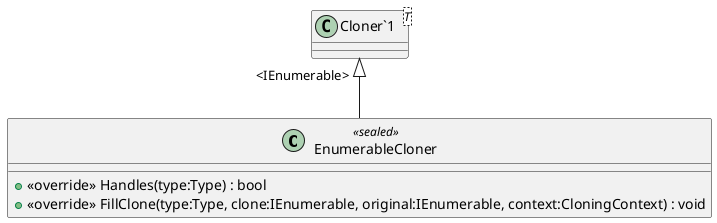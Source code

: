 @startuml
class EnumerableCloner <<sealed>> {
    + <<override>> Handles(type:Type) : bool
    + <<override>> FillClone(type:Type, clone:IEnumerable, original:IEnumerable, context:CloningContext) : void
}
class "Cloner`1"<T> {
}
"Cloner`1" "<IEnumerable>" <|-- EnumerableCloner
@enduml
